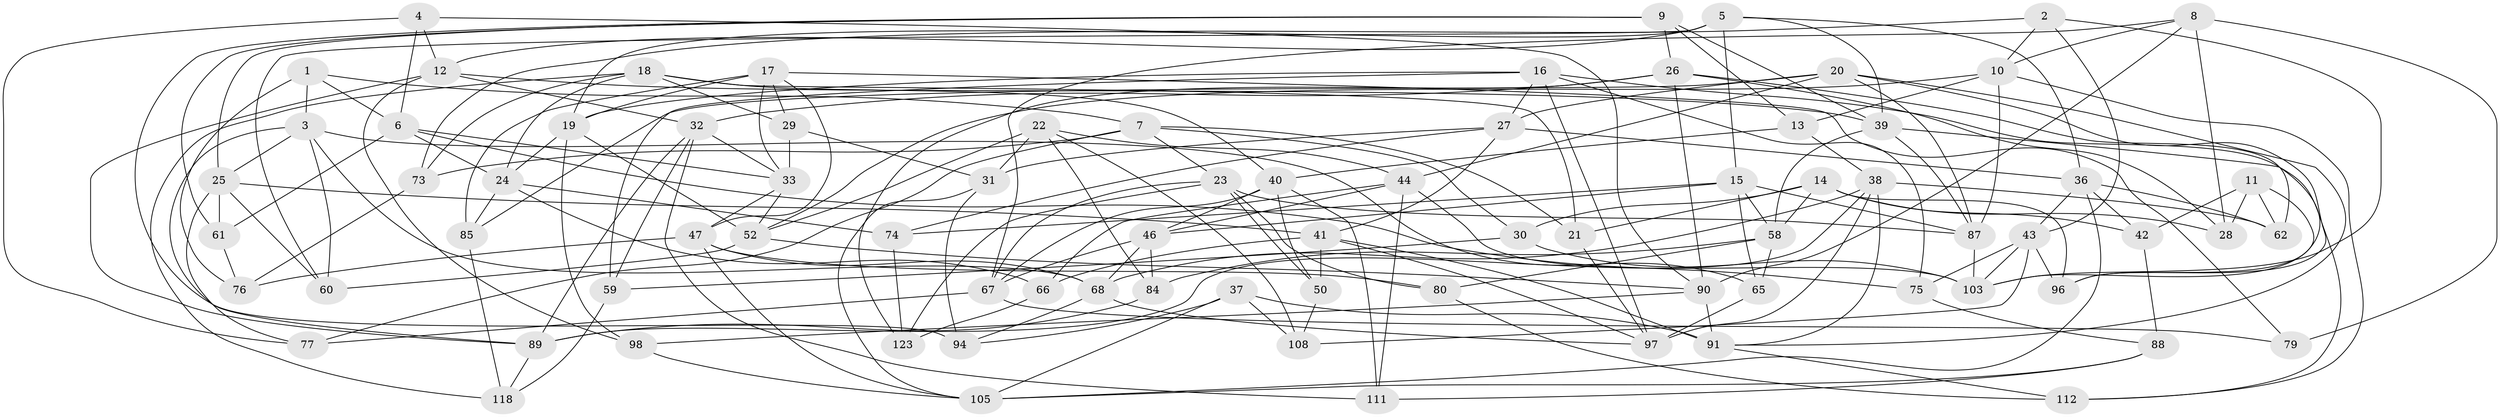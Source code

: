 // original degree distribution, {4: 1.0}
// Generated by graph-tools (version 1.1) at 2025/42/03/06/25 10:42:25]
// undirected, 80 vertices, 202 edges
graph export_dot {
graph [start="1"]
  node [color=gray90,style=filled];
  1;
  2;
  3 [super="+106"];
  4;
  5 [super="+70"];
  6 [super="+107"];
  7 [super="+124"];
  8 [super="+35"];
  9 [super="+99"];
  10 [super="+81"];
  11;
  12 [super="+34"];
  13;
  14 [super="+121"];
  15 [super="+113"];
  16 [super="+122"];
  17 [super="+49"];
  18 [super="+45"];
  19 [super="+54"];
  20 [super="+78"];
  21;
  22 [super="+56"];
  23 [super="+110"];
  24 [super="+117"];
  25 [super="+48"];
  26 [super="+55"];
  27 [super="+82"];
  28;
  29;
  30;
  31 [super="+109"];
  32 [super="+102"];
  33 [super="+72"];
  36 [super="+63"];
  37;
  38 [super="+86"];
  39 [super="+92"];
  40 [super="+104"];
  41 [super="+57"];
  42;
  43 [super="+53"];
  44 [super="+64"];
  46 [super="+71"];
  47 [super="+51"];
  50;
  52 [super="+100"];
  58 [super="+69"];
  59;
  60;
  61;
  62;
  65;
  66;
  67 [super="+101"];
  68 [super="+83"];
  73;
  74;
  75;
  76;
  77;
  79;
  80;
  84;
  85;
  87 [super="+93"];
  88;
  89 [super="+116"];
  90 [super="+95"];
  91 [super="+114"];
  94;
  96;
  97 [super="+119"];
  98;
  103 [super="+120"];
  105 [super="+115"];
  108;
  111;
  112;
  118;
  123;
  1 -- 76;
  1 -- 7;
  1 -- 6;
  1 -- 3;
  2 -- 73;
  2 -- 43;
  2 -- 10;
  2 -- 103;
  3 -- 68;
  3 -- 89;
  3 -- 25;
  3 -- 65;
  3 -- 60;
  4 -- 6;
  4 -- 77;
  4 -- 90;
  4 -- 12;
  5 -- 60;
  5 -- 36;
  5 -- 39;
  5 -- 12;
  5 -- 19;
  5 -- 15;
  6 -- 33;
  6 -- 75;
  6 -- 61;
  6 -- 24;
  7 -- 73;
  7 -- 30;
  7 -- 77;
  7 -- 21;
  7 -- 23;
  8 -- 79 [weight=2];
  8 -- 67;
  8 -- 90;
  8 -- 10;
  8 -- 28;
  9 -- 94;
  9 -- 13;
  9 -- 61;
  9 -- 26;
  9 -- 39;
  9 -- 25;
  10 -- 52;
  10 -- 112;
  10 -- 13;
  10 -- 87;
  11 -- 28;
  11 -- 96;
  11 -- 62;
  11 -- 42;
  12 -- 98;
  12 -- 32;
  12 -- 39;
  12 -- 89;
  13 -- 40;
  13 -- 38;
  14 -- 42;
  14 -- 96;
  14 -- 28;
  14 -- 21;
  14 -- 30;
  14 -- 58;
  15 -- 58;
  15 -- 74;
  15 -- 46;
  15 -- 65;
  15 -- 87;
  16 -- 75;
  16 -- 103;
  16 -- 97;
  16 -- 19;
  16 -- 59;
  16 -- 27;
  17 -- 85;
  17 -- 79;
  17 -- 33;
  17 -- 19;
  17 -- 29;
  17 -- 47;
  18 -- 118;
  18 -- 73;
  18 -- 29;
  18 -- 40;
  18 -- 24;
  18 -- 21;
  19 -- 24;
  19 -- 98;
  19 -- 52;
  20 -- 27;
  20 -- 85;
  20 -- 96;
  20 -- 91;
  20 -- 44;
  20 -- 87;
  21 -- 97;
  22 -- 31 [weight=2];
  22 -- 108;
  22 -- 52;
  22 -- 84;
  22 -- 44;
  23 -- 80;
  23 -- 123;
  23 -- 87;
  23 -- 50;
  23 -- 67;
  24 -- 66;
  24 -- 85;
  24 -- 74;
  25 -- 77;
  25 -- 61;
  25 -- 41;
  25 -- 60;
  26 -- 123;
  26 -- 62;
  26 -- 28;
  26 -- 90;
  26 -- 32;
  27 -- 36;
  27 -- 41;
  27 -- 74;
  27 -- 31;
  29 -- 33;
  29 -- 31;
  30 -- 59;
  30 -- 103;
  31 -- 94;
  31 -- 105;
  32 -- 111;
  32 -- 89;
  32 -- 33;
  32 -- 59;
  33 -- 52;
  33 -- 47;
  36 -- 42;
  36 -- 62;
  36 -- 43;
  36 -- 105;
  37 -- 108;
  37 -- 94;
  37 -- 91;
  37 -- 105;
  38 -- 91;
  38 -- 89;
  38 -- 68;
  38 -- 62;
  38 -- 97;
  39 -- 112;
  39 -- 58;
  39 -- 87;
  40 -- 67;
  40 -- 50;
  40 -- 46;
  40 -- 111;
  41 -- 50;
  41 -- 66;
  41 -- 91;
  41 -- 97;
  42 -- 88;
  43 -- 75;
  43 -- 103;
  43 -- 96;
  43 -- 108;
  44 -- 66;
  44 -- 103;
  44 -- 111;
  44 -- 46;
  46 -- 84;
  46 -- 68;
  46 -- 67;
  47 -- 76;
  47 -- 80;
  47 -- 68;
  47 -- 105;
  50 -- 108;
  52 -- 60;
  52 -- 90;
  58 -- 65;
  58 -- 80;
  58 -- 84;
  59 -- 118;
  61 -- 76;
  65 -- 97;
  66 -- 123;
  67 -- 77;
  67 -- 79;
  68 -- 94;
  68 -- 97;
  73 -- 76;
  74 -- 123;
  75 -- 88;
  80 -- 112;
  84 -- 89;
  85 -- 118;
  87 -- 103;
  88 -- 105;
  88 -- 111;
  89 -- 118;
  90 -- 91;
  90 -- 98;
  91 -- 112;
  98 -- 105;
}
